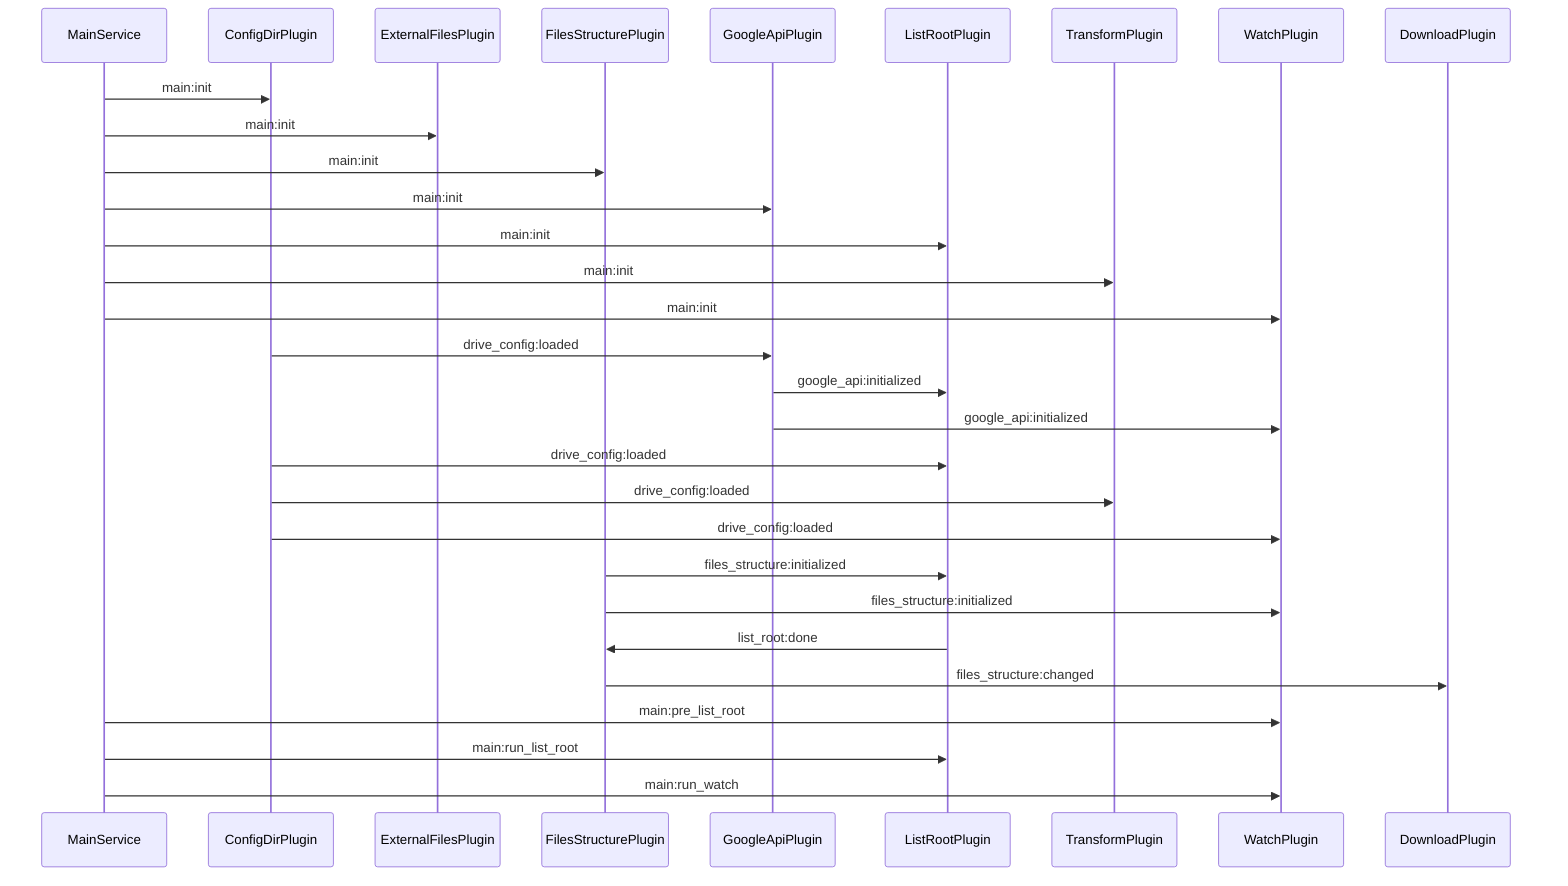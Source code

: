 sequenceDiagram
    MainService ->> ConfigDirPlugin: main:init
    MainService ->> ExternalFilesPlugin: main:init
    MainService ->> FilesStructurePlugin: main:init
    MainService ->> GoogleApiPlugin: main:init
    MainService ->> ListRootPlugin: main:init
    MainService ->> TransformPlugin: main:init
    MainService ->> WatchPlugin: main:init

    ConfigDirPlugin ->> GoogleApiPlugin: drive_config:loaded
    GoogleApiPlugin ->> ListRootPlugin: google_api:initialized
    GoogleApiPlugin ->> WatchPlugin: google_api:initialized
    ConfigDirPlugin ->> ListRootPlugin: drive_config:loaded
    ConfigDirPlugin ->> TransformPlugin: drive_config:loaded
    ConfigDirPlugin ->> WatchPlugin: drive_config:loaded
    FilesStructurePlugin ->> ListRootPlugin: files_structure:initialized
    FilesStructurePlugin ->> WatchPlugin: files_structure:initialized

    ListRootPlugin ->> FilesStructurePlugin: list_root:done
    FilesStructurePlugin ->> DownloadPlugin: files_structure:changed

    MainService ->> WatchPlugin: main:pre_list_root
    MainService ->> ListRootPlugin: main:run_list_root
    MainService ->> WatchPlugin: main:run_watch